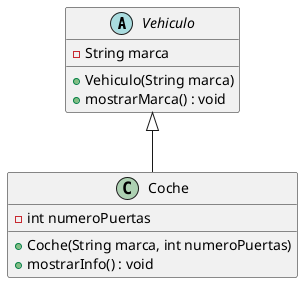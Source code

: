 @startuml
abstract class Vehiculo {
    - String marca
    + Vehiculo(String marca)
    + mostrarMarca() : void
}

class Coche {
    - int numeroPuertas
    + Coche(String marca, int numeroPuertas)
    + mostrarInfo() : void
}

Vehiculo <|-- Coche
@enduml
